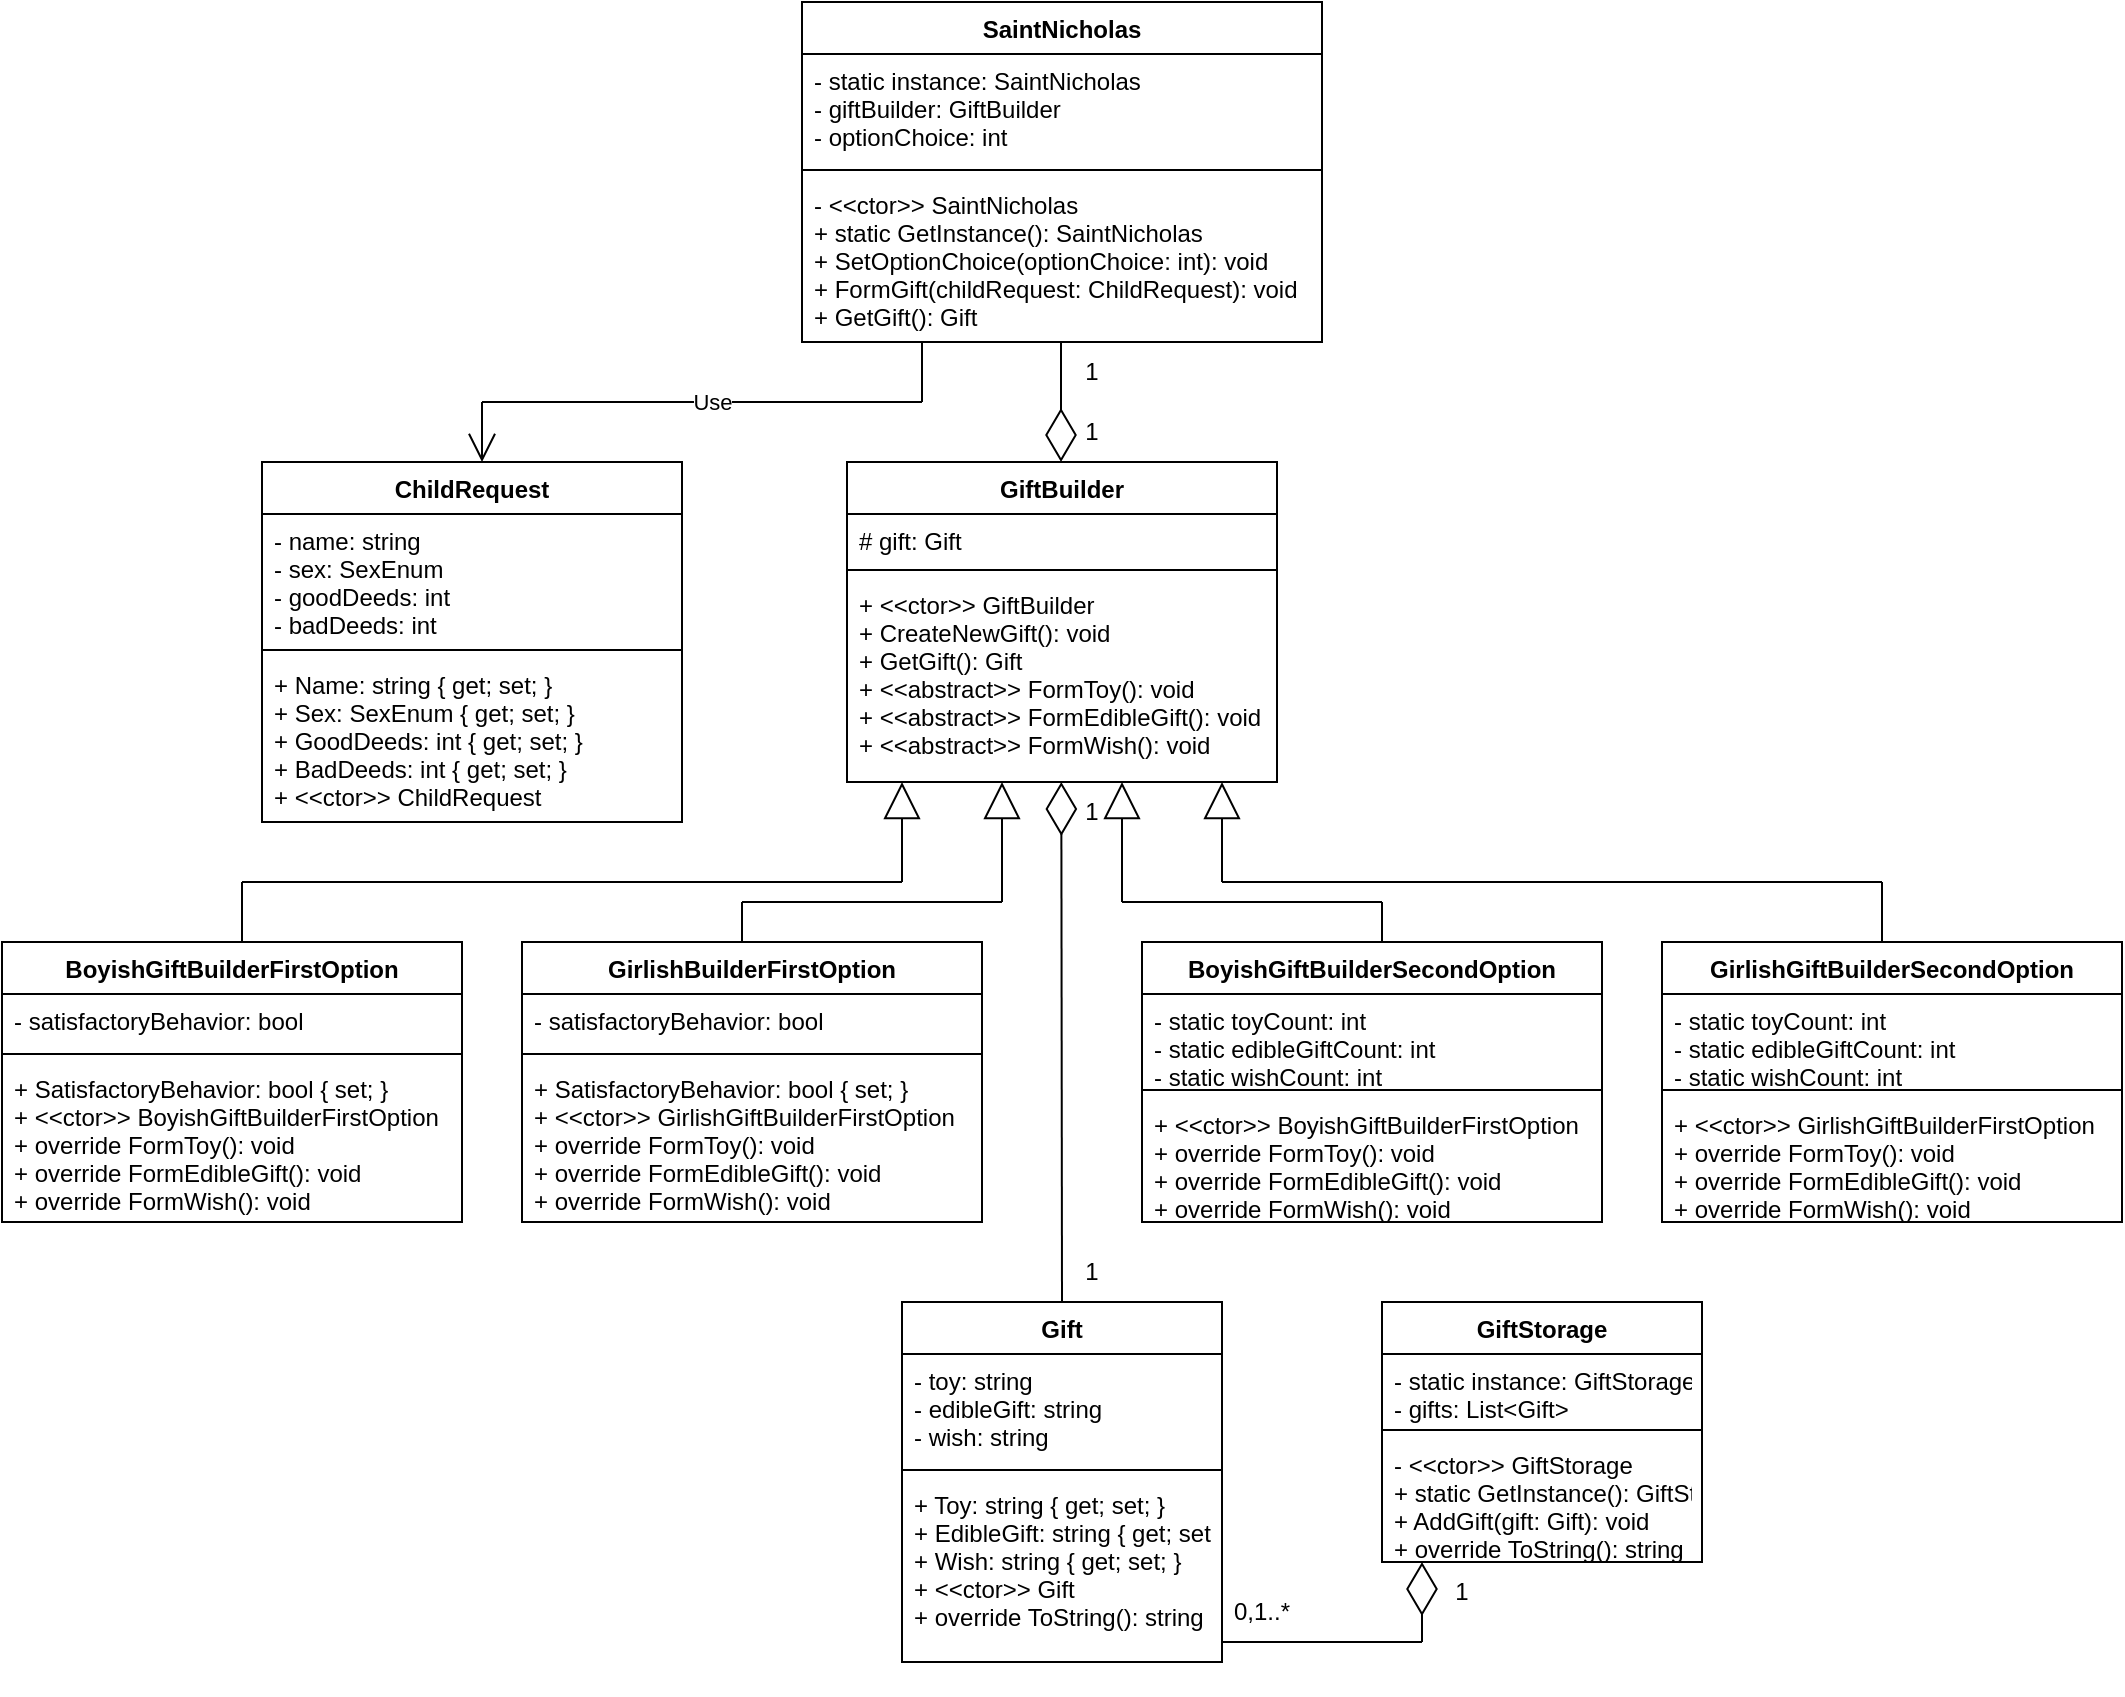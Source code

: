 <mxfile version="15.7.1" type="device"><diagram id="_3K2wueJk0oQbQ768_ul" name="Page-1"><mxGraphModel dx="1483" dy="781" grid="1" gridSize="10" guides="1" tooltips="1" connect="1" arrows="1" fold="1" page="1" pageScale="1" pageWidth="1169" pageHeight="1654" math="0" shadow="0"><root><mxCell id="0"/><mxCell id="1" parent="0"/><mxCell id="haj3geTz3UuhKpnNcKnv-1" value="SaintNicholas" style="swimlane;fontStyle=1;align=center;verticalAlign=top;childLayout=stackLayout;horizontal=1;startSize=26;horizontalStack=0;resizeParent=1;resizeParentMax=0;resizeLast=0;collapsible=1;marginBottom=0;" parent="1" vertex="1"><mxGeometry x="440" y="40" width="260" height="170" as="geometry"/></mxCell><mxCell id="haj3geTz3UuhKpnNcKnv-2" value="- static instance: SaintNicholas&#10;- giftBuilder: GiftBuilder&#10;- optionChoice: int" style="text;strokeColor=none;fillColor=none;align=left;verticalAlign=top;spacingLeft=4;spacingRight=4;overflow=hidden;rotatable=0;points=[[0,0.5],[1,0.5]];portConstraint=eastwest;" parent="haj3geTz3UuhKpnNcKnv-1" vertex="1"><mxGeometry y="26" width="260" height="54" as="geometry"/></mxCell><mxCell id="haj3geTz3UuhKpnNcKnv-3" value="" style="line;strokeWidth=1;fillColor=none;align=left;verticalAlign=middle;spacingTop=-1;spacingLeft=3;spacingRight=3;rotatable=0;labelPosition=right;points=[];portConstraint=eastwest;" parent="haj3geTz3UuhKpnNcKnv-1" vertex="1"><mxGeometry y="80" width="260" height="8" as="geometry"/></mxCell><mxCell id="haj3geTz3UuhKpnNcKnv-4" value="- &lt;&lt;ctor&gt;&gt; SaintNicholas&#10;+ static GetInstance(): SaintNicholas&#10;+ SetOptionChoice(optionChoice: int): void&#10;+ FormGift(childRequest: ChildRequest): void&#10;+ GetGift(): Gift" style="text;strokeColor=none;fillColor=none;align=left;verticalAlign=top;spacingLeft=4;spacingRight=4;overflow=hidden;rotatable=0;points=[[0,0.5],[1,0.5]];portConstraint=eastwest;" parent="haj3geTz3UuhKpnNcKnv-1" vertex="1"><mxGeometry y="88" width="260" height="82" as="geometry"/></mxCell><mxCell id="haj3geTz3UuhKpnNcKnv-5" value="GiftBuilder" style="swimlane;fontStyle=1;align=center;verticalAlign=top;childLayout=stackLayout;horizontal=1;startSize=26;horizontalStack=0;resizeParent=1;resizeParentMax=0;resizeLast=0;collapsible=1;marginBottom=0;" parent="1" vertex="1"><mxGeometry x="462.5" y="270" width="215" height="160" as="geometry"/></mxCell><mxCell id="haj3geTz3UuhKpnNcKnv-6" value="# gift: Gift" style="text;strokeColor=none;fillColor=none;align=left;verticalAlign=top;spacingLeft=4;spacingRight=4;overflow=hidden;rotatable=0;points=[[0,0.5],[1,0.5]];portConstraint=eastwest;" parent="haj3geTz3UuhKpnNcKnv-5" vertex="1"><mxGeometry y="26" width="215" height="24" as="geometry"/></mxCell><mxCell id="haj3geTz3UuhKpnNcKnv-7" value="" style="line;strokeWidth=1;fillColor=none;align=left;verticalAlign=middle;spacingTop=-1;spacingLeft=3;spacingRight=3;rotatable=0;labelPosition=right;points=[];portConstraint=eastwest;" parent="haj3geTz3UuhKpnNcKnv-5" vertex="1"><mxGeometry y="50" width="215" height="8" as="geometry"/></mxCell><mxCell id="haj3geTz3UuhKpnNcKnv-8" value="+ &lt;&lt;ctor&gt;&gt; GiftBuilder&#10;+ CreateNewGift(): void&#10;+ GetGift(): Gift&#10;+ &lt;&lt;abstract&gt;&gt; FormToy(): void&#10;+ &lt;&lt;abstract&gt;&gt; FormEdibleGift(): void&#10;+ &lt;&lt;abstract&gt;&gt; FormWish(): void" style="text;strokeColor=none;fillColor=none;align=left;verticalAlign=top;spacingLeft=4;spacingRight=4;overflow=hidden;rotatable=0;points=[[0,0.5],[1,0.5]];portConstraint=eastwest;" parent="haj3geTz3UuhKpnNcKnv-5" vertex="1"><mxGeometry y="58" width="215" height="102" as="geometry"/></mxCell><mxCell id="haj3geTz3UuhKpnNcKnv-9" value="" style="endArrow=diamondThin;endFill=0;endSize=24;html=1;rounded=0;" parent="1" edge="1"><mxGeometry width="160" relative="1" as="geometry"><mxPoint x="569.5" y="210" as="sourcePoint"/><mxPoint x="569.5" y="270" as="targetPoint"/></mxGeometry></mxCell><mxCell id="haj3geTz3UuhKpnNcKnv-10" value="" style="endArrow=block;endSize=16;endFill=0;html=1;rounded=0;" parent="1" edge="1"><mxGeometry width="160" relative="1" as="geometry"><mxPoint x="490" y="480" as="sourcePoint"/><mxPoint x="490" y="430" as="targetPoint"/></mxGeometry></mxCell><mxCell id="haj3geTz3UuhKpnNcKnv-11" value="" style="endArrow=none;html=1;rounded=0;" parent="1" edge="1"><mxGeometry width="50" height="50" relative="1" as="geometry"><mxPoint x="160" y="480" as="sourcePoint"/><mxPoint x="490" y="480" as="targetPoint"/></mxGeometry></mxCell><mxCell id="haj3geTz3UuhKpnNcKnv-12" value="" style="endArrow=none;html=1;rounded=0;" parent="1" edge="1"><mxGeometry width="50" height="50" relative="1" as="geometry"><mxPoint x="160" y="510" as="sourcePoint"/><mxPoint x="160" y="480" as="targetPoint"/></mxGeometry></mxCell><mxCell id="haj3geTz3UuhKpnNcKnv-14" value="BoyishGiftBuilderFirstOption" style="swimlane;fontStyle=1;align=center;verticalAlign=top;childLayout=stackLayout;horizontal=1;startSize=26;horizontalStack=0;resizeParent=1;resizeParentMax=0;resizeLast=0;collapsible=1;marginBottom=0;" parent="1" vertex="1"><mxGeometry x="40" y="510" width="230" height="140" as="geometry"/></mxCell><mxCell id="haj3geTz3UuhKpnNcKnv-15" value="- satisfactoryBehavior: bool" style="text;strokeColor=none;fillColor=none;align=left;verticalAlign=top;spacingLeft=4;spacingRight=4;overflow=hidden;rotatable=0;points=[[0,0.5],[1,0.5]];portConstraint=eastwest;" parent="haj3geTz3UuhKpnNcKnv-14" vertex="1"><mxGeometry y="26" width="230" height="26" as="geometry"/></mxCell><mxCell id="haj3geTz3UuhKpnNcKnv-16" value="" style="line;strokeWidth=1;fillColor=none;align=left;verticalAlign=middle;spacingTop=-1;spacingLeft=3;spacingRight=3;rotatable=0;labelPosition=right;points=[];portConstraint=eastwest;" parent="haj3geTz3UuhKpnNcKnv-14" vertex="1"><mxGeometry y="52" width="230" height="8" as="geometry"/></mxCell><mxCell id="haj3geTz3UuhKpnNcKnv-17" value="+ SatisfactoryBehavior: bool { set; }&#10;+ &lt;&lt;ctor&gt;&gt; BoyishGiftBuilderFirstOption&#10;+ override FormToy(): void&#10;+ override FormEdibleGift(): void&#10;+ override FormWish(): void" style="text;strokeColor=none;fillColor=none;align=left;verticalAlign=top;spacingLeft=4;spacingRight=4;overflow=hidden;rotatable=0;points=[[0,0.5],[1,0.5]];portConstraint=eastwest;" parent="haj3geTz3UuhKpnNcKnv-14" vertex="1"><mxGeometry y="60" width="230" height="80" as="geometry"/></mxCell><mxCell id="haj3geTz3UuhKpnNcKnv-22" value="GirlishBuilderFirstOption" style="swimlane;fontStyle=1;align=center;verticalAlign=top;childLayout=stackLayout;horizontal=1;startSize=26;horizontalStack=0;resizeParent=1;resizeParentMax=0;resizeLast=0;collapsible=1;marginBottom=0;" parent="1" vertex="1"><mxGeometry x="300" y="510" width="230" height="140" as="geometry"/></mxCell><mxCell id="haj3geTz3UuhKpnNcKnv-23" value="- satisfactoryBehavior: bool" style="text;strokeColor=none;fillColor=none;align=left;verticalAlign=top;spacingLeft=4;spacingRight=4;overflow=hidden;rotatable=0;points=[[0,0.5],[1,0.5]];portConstraint=eastwest;" parent="haj3geTz3UuhKpnNcKnv-22" vertex="1"><mxGeometry y="26" width="230" height="26" as="geometry"/></mxCell><mxCell id="haj3geTz3UuhKpnNcKnv-24" value="" style="line;strokeWidth=1;fillColor=none;align=left;verticalAlign=middle;spacingTop=-1;spacingLeft=3;spacingRight=3;rotatable=0;labelPosition=right;points=[];portConstraint=eastwest;" parent="haj3geTz3UuhKpnNcKnv-22" vertex="1"><mxGeometry y="52" width="230" height="8" as="geometry"/></mxCell><mxCell id="haj3geTz3UuhKpnNcKnv-25" value="+ SatisfactoryBehavior: bool { set; }&#10;+ &lt;&lt;ctor&gt;&gt; GirlishGiftBuilderFirstOption&#10;+ override FormToy(): void&#10;+ override FormEdibleGift(): void&#10;+ override FormWish(): void" style="text;strokeColor=none;fillColor=none;align=left;verticalAlign=top;spacingLeft=4;spacingRight=4;overflow=hidden;rotatable=0;points=[[0,0.5],[1,0.5]];portConstraint=eastwest;" parent="haj3geTz3UuhKpnNcKnv-22" vertex="1"><mxGeometry y="60" width="230" height="80" as="geometry"/></mxCell><mxCell id="haj3geTz3UuhKpnNcKnv-26" value="" style="endArrow=block;endSize=16;endFill=0;html=1;rounded=0;" parent="1" edge="1"><mxGeometry width="160" relative="1" as="geometry"><mxPoint x="540" y="490" as="sourcePoint"/><mxPoint x="540" y="430" as="targetPoint"/></mxGeometry></mxCell><mxCell id="haj3geTz3UuhKpnNcKnv-27" value="" style="endArrow=none;html=1;rounded=0;" parent="1" edge="1"><mxGeometry width="50" height="50" relative="1" as="geometry"><mxPoint x="410" y="490" as="sourcePoint"/><mxPoint x="540" y="490" as="targetPoint"/></mxGeometry></mxCell><mxCell id="haj3geTz3UuhKpnNcKnv-28" value="" style="endArrow=none;html=1;rounded=0;" parent="1" edge="1"><mxGeometry width="50" height="50" relative="1" as="geometry"><mxPoint x="410.0" y="510" as="sourcePoint"/><mxPoint x="410.0" y="490" as="targetPoint"/></mxGeometry></mxCell><mxCell id="haj3geTz3UuhKpnNcKnv-29" value="" style="endArrow=block;endSize=16;endFill=0;html=1;rounded=0;" parent="1" edge="1"><mxGeometry width="160" relative="1" as="geometry"><mxPoint x="650" y="480.0" as="sourcePoint"/><mxPoint x="650" y="430.0" as="targetPoint"/></mxGeometry></mxCell><mxCell id="haj3geTz3UuhKpnNcKnv-30" value="" style="endArrow=none;html=1;rounded=0;" parent="1" edge="1"><mxGeometry width="50" height="50" relative="1" as="geometry"><mxPoint x="650" y="480.0" as="sourcePoint"/><mxPoint x="980" y="480.0" as="targetPoint"/></mxGeometry></mxCell><mxCell id="haj3geTz3UuhKpnNcKnv-35" value="BoyishGiftBuilderSecondOption" style="swimlane;fontStyle=1;align=center;verticalAlign=top;childLayout=stackLayout;horizontal=1;startSize=26;horizontalStack=0;resizeParent=1;resizeParentMax=0;resizeLast=0;collapsible=1;marginBottom=0;" parent="1" vertex="1"><mxGeometry x="610" y="510" width="230" height="140" as="geometry"/></mxCell><mxCell id="haj3geTz3UuhKpnNcKnv-36" value="- static toyCount: int&#10;- static edibleGiftCount: int&#10;- static wishCount: int" style="text;strokeColor=none;fillColor=none;align=left;verticalAlign=top;spacingLeft=4;spacingRight=4;overflow=hidden;rotatable=0;points=[[0,0.5],[1,0.5]];portConstraint=eastwest;" parent="haj3geTz3UuhKpnNcKnv-35" vertex="1"><mxGeometry y="26" width="230" height="44" as="geometry"/></mxCell><mxCell id="haj3geTz3UuhKpnNcKnv-37" value="" style="line;strokeWidth=1;fillColor=none;align=left;verticalAlign=middle;spacingTop=-1;spacingLeft=3;spacingRight=3;rotatable=0;labelPosition=right;points=[];portConstraint=eastwest;" parent="haj3geTz3UuhKpnNcKnv-35" vertex="1"><mxGeometry y="70" width="230" height="8" as="geometry"/></mxCell><mxCell id="haj3geTz3UuhKpnNcKnv-38" value="+ &lt;&lt;ctor&gt;&gt; BoyishGiftBuilderFirstOption&#10;+ override FormToy(): void&#10;+ override FormEdibleGift(): void&#10;+ override FormWish(): void" style="text;strokeColor=none;fillColor=none;align=left;verticalAlign=top;spacingLeft=4;spacingRight=4;overflow=hidden;rotatable=0;points=[[0,0.5],[1,0.5]];portConstraint=eastwest;" parent="haj3geTz3UuhKpnNcKnv-35" vertex="1"><mxGeometry y="78" width="230" height="62" as="geometry"/></mxCell><mxCell id="haj3geTz3UuhKpnNcKnv-39" value="" style="endArrow=none;html=1;rounded=0;" parent="1" edge="1"><mxGeometry width="50" height="50" relative="1" as="geometry"><mxPoint x="980" y="510.0" as="sourcePoint"/><mxPoint x="980" y="480.0" as="targetPoint"/></mxGeometry></mxCell><mxCell id="haj3geTz3UuhKpnNcKnv-40" value="GirlishGiftBuilderSecondOption" style="swimlane;fontStyle=1;align=center;verticalAlign=top;childLayout=stackLayout;horizontal=1;startSize=26;horizontalStack=0;resizeParent=1;resizeParentMax=0;resizeLast=0;collapsible=1;marginBottom=0;" parent="1" vertex="1"><mxGeometry x="870" y="510" width="230" height="140" as="geometry"/></mxCell><mxCell id="haj3geTz3UuhKpnNcKnv-41" value="- static toyCount: int&#10;- static edibleGiftCount: int&#10;- static wishCount: int" style="text;strokeColor=none;fillColor=none;align=left;verticalAlign=top;spacingLeft=4;spacingRight=4;overflow=hidden;rotatable=0;points=[[0,0.5],[1,0.5]];portConstraint=eastwest;" parent="haj3geTz3UuhKpnNcKnv-40" vertex="1"><mxGeometry y="26" width="230" height="44" as="geometry"/></mxCell><mxCell id="haj3geTz3UuhKpnNcKnv-42" value="" style="line;strokeWidth=1;fillColor=none;align=left;verticalAlign=middle;spacingTop=-1;spacingLeft=3;spacingRight=3;rotatable=0;labelPosition=right;points=[];portConstraint=eastwest;" parent="haj3geTz3UuhKpnNcKnv-40" vertex="1"><mxGeometry y="70" width="230" height="8" as="geometry"/></mxCell><mxCell id="haj3geTz3UuhKpnNcKnv-43" value="+ &lt;&lt;ctor&gt;&gt; GirlishGiftBuilderFirstOption&#10;+ override FormToy(): void&#10;+ override FormEdibleGift(): void&#10;+ override FormWish(): void" style="text;strokeColor=none;fillColor=none;align=left;verticalAlign=top;spacingLeft=4;spacingRight=4;overflow=hidden;rotatable=0;points=[[0,0.5],[1,0.5]];portConstraint=eastwest;" parent="haj3geTz3UuhKpnNcKnv-40" vertex="1"><mxGeometry y="78" width="230" height="62" as="geometry"/></mxCell><mxCell id="haj3geTz3UuhKpnNcKnv-44" value="" style="endArrow=block;endSize=16;endFill=0;html=1;rounded=0;" parent="1" edge="1"><mxGeometry width="160" relative="1" as="geometry"><mxPoint x="600" y="490.0" as="sourcePoint"/><mxPoint x="600" y="430.0" as="targetPoint"/></mxGeometry></mxCell><mxCell id="haj3geTz3UuhKpnNcKnv-45" value="" style="endArrow=none;html=1;rounded=0;" parent="1" edge="1"><mxGeometry width="50" height="50" relative="1" as="geometry"><mxPoint x="600" y="490" as="sourcePoint"/><mxPoint x="730" y="490" as="targetPoint"/></mxGeometry></mxCell><mxCell id="haj3geTz3UuhKpnNcKnv-46" value="" style="endArrow=none;html=1;rounded=0;" parent="1" edge="1"><mxGeometry width="50" height="50" relative="1" as="geometry"><mxPoint x="730" y="510.0" as="sourcePoint"/><mxPoint x="730" y="490.0" as="targetPoint"/></mxGeometry></mxCell><mxCell id="haj3geTz3UuhKpnNcKnv-47" value="" style="endArrow=diamondThin;endFill=0;endSize=24;html=1;rounded=0;" parent="1" edge="1"><mxGeometry width="160" relative="1" as="geometry"><mxPoint x="570" y="690" as="sourcePoint"/><mxPoint x="569.66" y="430" as="targetPoint"/></mxGeometry></mxCell><mxCell id="haj3geTz3UuhKpnNcKnv-52" value="Gift" style="swimlane;fontStyle=1;align=center;verticalAlign=top;childLayout=stackLayout;horizontal=1;startSize=26;horizontalStack=0;resizeParent=1;resizeParentMax=0;resizeLast=0;collapsible=1;marginBottom=0;" parent="1" vertex="1"><mxGeometry x="490" y="690" width="160" height="180" as="geometry"/></mxCell><mxCell id="haj3geTz3UuhKpnNcKnv-53" value="- toy: string&#10;- edibleGift: string&#10;- wish: string" style="text;strokeColor=none;fillColor=none;align=left;verticalAlign=top;spacingLeft=4;spacingRight=4;overflow=hidden;rotatable=0;points=[[0,0.5],[1,0.5]];portConstraint=eastwest;" parent="haj3geTz3UuhKpnNcKnv-52" vertex="1"><mxGeometry y="26" width="160" height="54" as="geometry"/></mxCell><mxCell id="haj3geTz3UuhKpnNcKnv-54" value="" style="line;strokeWidth=1;fillColor=none;align=left;verticalAlign=middle;spacingTop=-1;spacingLeft=3;spacingRight=3;rotatable=0;labelPosition=right;points=[];portConstraint=eastwest;" parent="haj3geTz3UuhKpnNcKnv-52" vertex="1"><mxGeometry y="80" width="160" height="8" as="geometry"/></mxCell><mxCell id="haj3geTz3UuhKpnNcKnv-55" value="+ Toy: string { get; set; }&#10;+ EdibleGift: string { get; set; }&#10;+ Wish: string { get; set; }&#10;+ &lt;&lt;ctor&gt;&gt; Gift&#10;+ override ToString(): string" style="text;strokeColor=none;fillColor=none;align=left;verticalAlign=top;spacingLeft=4;spacingRight=4;overflow=hidden;rotatable=0;points=[[0,0.5],[1,0.5]];portConstraint=eastwest;" parent="haj3geTz3UuhKpnNcKnv-52" vertex="1"><mxGeometry y="88" width="160" height="92" as="geometry"/></mxCell><mxCell id="haj3geTz3UuhKpnNcKnv-56" value="ChildRequest" style="swimlane;fontStyle=1;align=center;verticalAlign=top;childLayout=stackLayout;horizontal=1;startSize=26;horizontalStack=0;resizeParent=1;resizeParentMax=0;resizeLast=0;collapsible=1;marginBottom=0;" parent="1" vertex="1"><mxGeometry x="170" y="270" width="210" height="180" as="geometry"/></mxCell><mxCell id="haj3geTz3UuhKpnNcKnv-57" value="- name: string&#10;- sex: SexEnum&#10;- goodDeeds: int&#10;- badDeeds: int" style="text;strokeColor=none;fillColor=none;align=left;verticalAlign=top;spacingLeft=4;spacingRight=4;overflow=hidden;rotatable=0;points=[[0,0.5],[1,0.5]];portConstraint=eastwest;" parent="haj3geTz3UuhKpnNcKnv-56" vertex="1"><mxGeometry y="26" width="210" height="64" as="geometry"/></mxCell><mxCell id="haj3geTz3UuhKpnNcKnv-58" value="" style="line;strokeWidth=1;fillColor=none;align=left;verticalAlign=middle;spacingTop=-1;spacingLeft=3;spacingRight=3;rotatable=0;labelPosition=right;points=[];portConstraint=eastwest;" parent="haj3geTz3UuhKpnNcKnv-56" vertex="1"><mxGeometry y="90" width="210" height="8" as="geometry"/></mxCell><mxCell id="haj3geTz3UuhKpnNcKnv-59" value="+ Name: string { get; set; }&#10;+ Sex: SexEnum { get; set; }&#10;+ GoodDeeds: int { get; set; }&#10;+ BadDeeds: int { get; set; }&#10;+ &lt;&lt;ctor&gt;&gt; ChildRequest&#10;" style="text;strokeColor=none;fillColor=none;align=left;verticalAlign=top;spacingLeft=4;spacingRight=4;overflow=hidden;rotatable=0;points=[[0,0.5],[1,0.5]];portConstraint=eastwest;" parent="haj3geTz3UuhKpnNcKnv-56" vertex="1"><mxGeometry y="98" width="210" height="82" as="geometry"/></mxCell><mxCell id="haj3geTz3UuhKpnNcKnv-61" value="" style="endArrow=open;endFill=1;endSize=12;html=1;rounded=0;" parent="1" edge="1"><mxGeometry width="160" relative="1" as="geometry"><mxPoint x="280.0" y="240" as="sourcePoint"/><mxPoint x="280.0" y="270" as="targetPoint"/></mxGeometry></mxCell><mxCell id="haj3geTz3UuhKpnNcKnv-62" value="" style="endArrow=none;html=1;rounded=0;" parent="1" edge="1"><mxGeometry width="50" height="50" relative="1" as="geometry"><mxPoint x="280" y="240" as="sourcePoint"/><mxPoint x="500" y="240" as="targetPoint"/></mxGeometry></mxCell><mxCell id="haj3geTz3UuhKpnNcKnv-64" value="Use" style="edgeLabel;html=1;align=center;verticalAlign=middle;resizable=0;points=[];" parent="haj3geTz3UuhKpnNcKnv-62" vertex="1" connectable="0"><mxGeometry x="0.043" relative="1" as="geometry"><mxPoint as="offset"/></mxGeometry></mxCell><mxCell id="haj3geTz3UuhKpnNcKnv-63" value="" style="endArrow=none;html=1;rounded=0;" parent="1" edge="1"><mxGeometry width="50" height="50" relative="1" as="geometry"><mxPoint x="500" y="240" as="sourcePoint"/><mxPoint x="500" y="210" as="targetPoint"/></mxGeometry></mxCell><mxCell id="haj3geTz3UuhKpnNcKnv-65" value="1" style="text;html=1;strokeColor=none;fillColor=none;align=center;verticalAlign=middle;whiteSpace=wrap;rounded=0;" parent="1" vertex="1"><mxGeometry x="555" y="210" width="60" height="30" as="geometry"/></mxCell><mxCell id="haj3geTz3UuhKpnNcKnv-66" value="1" style="text;html=1;strokeColor=none;fillColor=none;align=center;verticalAlign=middle;whiteSpace=wrap;rounded=0;" parent="1" vertex="1"><mxGeometry x="555" y="240" width="60" height="30" as="geometry"/></mxCell><mxCell id="haj3geTz3UuhKpnNcKnv-67" value="1" style="text;html=1;strokeColor=none;fillColor=none;align=center;verticalAlign=middle;whiteSpace=wrap;rounded=0;" parent="1" vertex="1"><mxGeometry x="555" y="430" width="60" height="30" as="geometry"/></mxCell><mxCell id="haj3geTz3UuhKpnNcKnv-68" value="1" style="text;html=1;strokeColor=none;fillColor=none;align=center;verticalAlign=middle;whiteSpace=wrap;rounded=0;" parent="1" vertex="1"><mxGeometry x="555" y="660" width="60" height="30" as="geometry"/></mxCell><mxCell id="-WtCz161RBZ33XK7CWo6-1" value="GiftStorage" style="swimlane;fontStyle=1;align=center;verticalAlign=top;childLayout=stackLayout;horizontal=1;startSize=26;horizontalStack=0;resizeParent=1;resizeParentMax=0;resizeLast=0;collapsible=1;marginBottom=0;" vertex="1" parent="1"><mxGeometry x="730" y="690" width="160" height="130" as="geometry"/></mxCell><mxCell id="-WtCz161RBZ33XK7CWo6-2" value="- static instance: GiftStorage&#10;- gifts: List&lt;Gift&gt;" style="text;strokeColor=none;fillColor=none;align=left;verticalAlign=top;spacingLeft=4;spacingRight=4;overflow=hidden;rotatable=0;points=[[0,0.5],[1,0.5]];portConstraint=eastwest;" vertex="1" parent="-WtCz161RBZ33XK7CWo6-1"><mxGeometry y="26" width="160" height="34" as="geometry"/></mxCell><mxCell id="-WtCz161RBZ33XK7CWo6-3" value="" style="line;strokeWidth=1;fillColor=none;align=left;verticalAlign=middle;spacingTop=-1;spacingLeft=3;spacingRight=3;rotatable=0;labelPosition=right;points=[];portConstraint=eastwest;" vertex="1" parent="-WtCz161RBZ33XK7CWo6-1"><mxGeometry y="60" width="160" height="8" as="geometry"/></mxCell><mxCell id="-WtCz161RBZ33XK7CWo6-4" value="- &lt;&lt;ctor&gt;&gt; GiftStorage&#10;+ static GetInstance(): GiftStorage&#10;+ AddGift(gift: Gift): void&#10;+ override ToString(): string" style="text;strokeColor=none;fillColor=none;align=left;verticalAlign=top;spacingLeft=4;spacingRight=4;overflow=hidden;rotatable=0;points=[[0,0.5],[1,0.5]];portConstraint=eastwest;" vertex="1" parent="-WtCz161RBZ33XK7CWo6-1"><mxGeometry y="68" width="160" height="62" as="geometry"/></mxCell><mxCell id="-WtCz161RBZ33XK7CWo6-5" value="" style="endArrow=diamondThin;endFill=0;endSize=24;html=1;rounded=0;" edge="1" parent="1"><mxGeometry width="160" relative="1" as="geometry"><mxPoint x="750" y="860" as="sourcePoint"/><mxPoint x="750" y="820" as="targetPoint"/></mxGeometry></mxCell><mxCell id="-WtCz161RBZ33XK7CWo6-6" value="" style="endArrow=none;html=1;rounded=0;" edge="1" parent="1"><mxGeometry width="50" height="50" relative="1" as="geometry"><mxPoint x="650" y="860" as="sourcePoint"/><mxPoint x="750" y="860" as="targetPoint"/></mxGeometry></mxCell><mxCell id="-WtCz161RBZ33XK7CWo6-7" value="1" style="text;html=1;strokeColor=none;fillColor=none;align=center;verticalAlign=middle;whiteSpace=wrap;rounded=0;" vertex="1" parent="1"><mxGeometry x="740" y="820" width="60" height="30" as="geometry"/></mxCell><mxCell id="-WtCz161RBZ33XK7CWo6-8" value="0,1..*" style="text;html=1;strokeColor=none;fillColor=none;align=center;verticalAlign=middle;whiteSpace=wrap;rounded=0;" vertex="1" parent="1"><mxGeometry x="640" y="830" width="60" height="30" as="geometry"/></mxCell></root></mxGraphModel></diagram></mxfile>